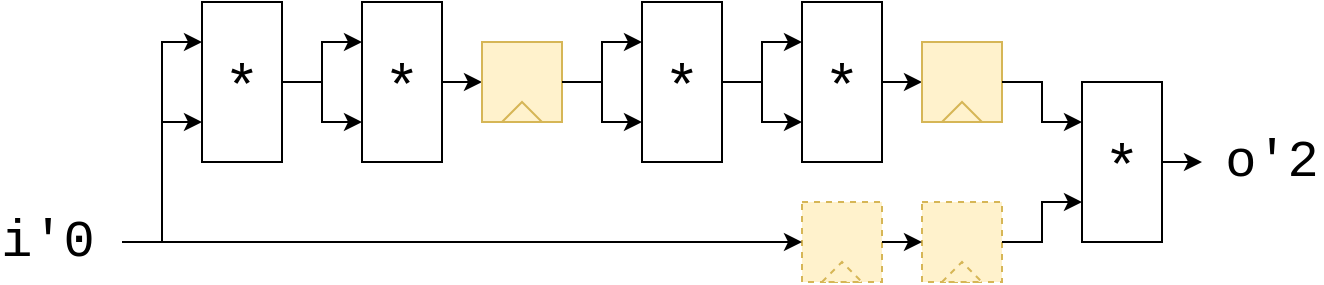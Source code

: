 <mxfile version="21.6.5" type="device">
  <diagram name="Page-1" id="Yar68x_8oxuaXwPMmu-p">
    <mxGraphModel dx="988" dy="1352" grid="1" gridSize="10" guides="1" tooltips="1" connect="1" arrows="1" fold="1" page="1" pageScale="1" pageWidth="827" pageHeight="1169" math="0" shadow="0">
      <root>
        <mxCell id="0" />
        <mxCell id="1" parent="0" />
        <mxCell id="VWYQ_qjpYO13zFyapu7O-1" value="*" style="rounded=0;whiteSpace=wrap;html=1;fontSize=30;" parent="1" vertex="1">
          <mxGeometry x="200" y="560" width="40" height="80" as="geometry" />
        </mxCell>
        <mxCell id="VWYQ_qjpYO13zFyapu7O-5" value="*" style="rounded=0;whiteSpace=wrap;html=1;fontSize=30;" parent="1" vertex="1">
          <mxGeometry x="280" y="560" width="40" height="80" as="geometry" />
        </mxCell>
        <mxCell id="VWYQ_qjpYO13zFyapu7O-6" value="" style="endArrow=classic;html=1;rounded=0;entryX=0;entryY=0.25;entryDx=0;entryDy=0;" parent="1" target="VWYQ_qjpYO13zFyapu7O-5" edge="1">
          <mxGeometry width="50" height="50" relative="1" as="geometry">
            <mxPoint x="240" y="600" as="sourcePoint" />
            <mxPoint x="310" y="570" as="targetPoint" />
            <Array as="points">
              <mxPoint x="260" y="600" />
              <mxPoint x="260" y="580" />
            </Array>
          </mxGeometry>
        </mxCell>
        <mxCell id="VWYQ_qjpYO13zFyapu7O-7" value="" style="endArrow=classic;html=1;rounded=0;entryX=0;entryY=0.75;entryDx=0;entryDy=0;" parent="1" target="VWYQ_qjpYO13zFyapu7O-5" edge="1">
          <mxGeometry width="50" height="50" relative="1" as="geometry">
            <mxPoint x="260" y="600" as="sourcePoint" />
            <mxPoint x="310" y="570" as="targetPoint" />
            <Array as="points">
              <mxPoint x="260" y="620" />
            </Array>
          </mxGeometry>
        </mxCell>
        <mxCell id="VWYQ_qjpYO13zFyapu7O-11" value="" style="endArrow=classic;html=1;rounded=0;exitX=1;exitY=0.5;exitDx=0;exitDy=0;" parent="1" source="VWYQ_qjpYO13zFyapu7O-5" edge="1">
          <mxGeometry width="50" height="50" relative="1" as="geometry">
            <mxPoint x="280" y="630" as="sourcePoint" />
            <mxPoint x="340" y="600" as="targetPoint" />
          </mxGeometry>
        </mxCell>
        <mxCell id="VWYQ_qjpYO13zFyapu7O-14" value="" style="group;fillColor=#fff2cc;strokeColor=#d6b656;" parent="1" vertex="1" connectable="0">
          <mxGeometry x="340" y="580" width="40" height="40" as="geometry" />
        </mxCell>
        <mxCell id="VWYQ_qjpYO13zFyapu7O-12" value="" style="rounded=0;whiteSpace=wrap;html=1;fillColor=#fff2cc;strokeColor=#d6b656;" parent="VWYQ_qjpYO13zFyapu7O-14" vertex="1">
          <mxGeometry width="40" height="40" as="geometry" />
        </mxCell>
        <mxCell id="VWYQ_qjpYO13zFyapu7O-13" value="" style="triangle;whiteSpace=wrap;html=1;rotation=-90;fillColor=#fff2cc;strokeColor=#d6b656;" parent="VWYQ_qjpYO13zFyapu7O-14" vertex="1">
          <mxGeometry x="15" y="25" width="10" height="20" as="geometry" />
        </mxCell>
        <mxCell id="VWYQ_qjpYO13zFyapu7O-15" value="*" style="rounded=0;whiteSpace=wrap;html=1;fontSize=30;" parent="1" vertex="1">
          <mxGeometry x="420" y="560" width="40" height="80" as="geometry" />
        </mxCell>
        <mxCell id="VWYQ_qjpYO13zFyapu7O-16" value="" style="endArrow=classic;html=1;rounded=0;entryX=0;entryY=0.25;entryDx=0;entryDy=0;" parent="1" target="VWYQ_qjpYO13zFyapu7O-15" edge="1">
          <mxGeometry width="50" height="50" relative="1" as="geometry">
            <mxPoint x="380" y="600" as="sourcePoint" />
            <mxPoint x="450" y="570" as="targetPoint" />
            <Array as="points">
              <mxPoint x="400" y="600" />
              <mxPoint x="400" y="580" />
            </Array>
          </mxGeometry>
        </mxCell>
        <mxCell id="VWYQ_qjpYO13zFyapu7O-17" value="" style="endArrow=classic;html=1;rounded=0;entryX=0;entryY=0.75;entryDx=0;entryDy=0;" parent="1" target="VWYQ_qjpYO13zFyapu7O-15" edge="1">
          <mxGeometry width="50" height="50" relative="1" as="geometry">
            <mxPoint x="400" y="600" as="sourcePoint" />
            <mxPoint x="450" y="570" as="targetPoint" />
            <Array as="points">
              <mxPoint x="400" y="620" />
            </Array>
          </mxGeometry>
        </mxCell>
        <mxCell id="VWYQ_qjpYO13zFyapu7O-18" value="*" style="rounded=0;whiteSpace=wrap;html=1;fontSize=30;" parent="1" vertex="1">
          <mxGeometry x="500" y="560" width="40" height="80" as="geometry" />
        </mxCell>
        <mxCell id="VWYQ_qjpYO13zFyapu7O-19" value="" style="endArrow=classic;html=1;rounded=0;entryX=0;entryY=0.25;entryDx=0;entryDy=0;" parent="1" target="VWYQ_qjpYO13zFyapu7O-18" edge="1">
          <mxGeometry width="50" height="50" relative="1" as="geometry">
            <mxPoint x="460" y="600" as="sourcePoint" />
            <mxPoint x="530" y="570" as="targetPoint" />
            <Array as="points">
              <mxPoint x="480" y="600" />
              <mxPoint x="480" y="580" />
            </Array>
          </mxGeometry>
        </mxCell>
        <mxCell id="VWYQ_qjpYO13zFyapu7O-20" value="" style="endArrow=classic;html=1;rounded=0;entryX=0;entryY=0.75;entryDx=0;entryDy=0;" parent="1" target="VWYQ_qjpYO13zFyapu7O-18" edge="1">
          <mxGeometry width="50" height="50" relative="1" as="geometry">
            <mxPoint x="480" y="600" as="sourcePoint" />
            <mxPoint x="530" y="570" as="targetPoint" />
            <Array as="points">
              <mxPoint x="480" y="620" />
            </Array>
          </mxGeometry>
        </mxCell>
        <mxCell id="VWYQ_qjpYO13zFyapu7O-21" value="" style="endArrow=classic;html=1;rounded=0;exitX=1;exitY=0.5;exitDx=0;exitDy=0;" parent="1" source="VWYQ_qjpYO13zFyapu7O-18" edge="1">
          <mxGeometry width="50" height="50" relative="1" as="geometry">
            <mxPoint x="500" y="630" as="sourcePoint" />
            <mxPoint x="560" y="600" as="targetPoint" />
          </mxGeometry>
        </mxCell>
        <mxCell id="VWYQ_qjpYO13zFyapu7O-22" value="" style="group;fillColor=#fff2cc;strokeColor=#d6b656;" parent="1" vertex="1" connectable="0">
          <mxGeometry x="560" y="580" width="40" height="40" as="geometry" />
        </mxCell>
        <mxCell id="VWYQ_qjpYO13zFyapu7O-23" value="" style="rounded=0;whiteSpace=wrap;html=1;fillColor=#fff2cc;strokeColor=#d6b656;" parent="VWYQ_qjpYO13zFyapu7O-22" vertex="1">
          <mxGeometry width="40" height="40" as="geometry" />
        </mxCell>
        <mxCell id="VWYQ_qjpYO13zFyapu7O-24" value="" style="triangle;whiteSpace=wrap;html=1;rotation=-90;fillColor=#fff2cc;strokeColor=#d6b656;" parent="VWYQ_qjpYO13zFyapu7O-22" vertex="1">
          <mxGeometry x="15" y="25" width="10" height="20" as="geometry" />
        </mxCell>
        <mxCell id="VWYQ_qjpYO13zFyapu7O-25" value="*" style="rounded=0;whiteSpace=wrap;html=1;fontSize=30;" parent="1" vertex="1">
          <mxGeometry x="640" y="600" width="40" height="80" as="geometry" />
        </mxCell>
        <mxCell id="VWYQ_qjpYO13zFyapu7O-26" value="" style="endArrow=classic;html=1;rounded=0;entryX=0;entryY=0.25;entryDx=0;entryDy=0;exitX=1;exitY=0.5;exitDx=0;exitDy=0;" parent="1" source="VWYQ_qjpYO13zFyapu7O-23" target="VWYQ_qjpYO13zFyapu7O-25" edge="1">
          <mxGeometry width="50" height="50" relative="1" as="geometry">
            <mxPoint x="620" y="600" as="sourcePoint" />
            <mxPoint x="640" y="620" as="targetPoint" />
            <Array as="points">
              <mxPoint x="620" y="600" />
              <mxPoint x="620" y="620" />
            </Array>
          </mxGeometry>
        </mxCell>
        <mxCell id="VWYQ_qjpYO13zFyapu7O-27" value="" style="group;fillColor=#fff2cc;strokeColor=#d6b656;dashed=1;" parent="1" vertex="1" connectable="0">
          <mxGeometry x="560" y="660" width="40" height="40" as="geometry" />
        </mxCell>
        <mxCell id="VWYQ_qjpYO13zFyapu7O-28" value="" style="rounded=0;whiteSpace=wrap;html=1;fillColor=#fff2cc;strokeColor=#d6b656;dashed=1;" parent="VWYQ_qjpYO13zFyapu7O-27" vertex="1">
          <mxGeometry width="40" height="40" as="geometry" />
        </mxCell>
        <mxCell id="VWYQ_qjpYO13zFyapu7O-29" value="" style="triangle;whiteSpace=wrap;html=1;rotation=-90;fillColor=#fff2cc;strokeColor=#d6b656;dashed=1;" parent="VWYQ_qjpYO13zFyapu7O-27" vertex="1">
          <mxGeometry x="15" y="25" width="10" height="20" as="geometry" />
        </mxCell>
        <mxCell id="VWYQ_qjpYO13zFyapu7O-30" value="" style="group;fillColor=#fff2cc;strokeColor=#d6b656;dashed=1;" parent="1" vertex="1" connectable="0">
          <mxGeometry x="500" y="660" width="40" height="40" as="geometry" />
        </mxCell>
        <mxCell id="VWYQ_qjpYO13zFyapu7O-31" value="" style="rounded=0;whiteSpace=wrap;html=1;fillColor=#fff2cc;strokeColor=#d6b656;dashed=1;" parent="VWYQ_qjpYO13zFyapu7O-30" vertex="1">
          <mxGeometry width="40" height="40" as="geometry" />
        </mxCell>
        <mxCell id="VWYQ_qjpYO13zFyapu7O-32" value="" style="triangle;whiteSpace=wrap;html=1;rotation=-90;fillColor=#fff2cc;strokeColor=#d6b656;dashed=1;" parent="VWYQ_qjpYO13zFyapu7O-30" vertex="1">
          <mxGeometry x="15" y="25" width="10" height="20" as="geometry" />
        </mxCell>
        <mxCell id="VWYQ_qjpYO13zFyapu7O-33" value="" style="endArrow=classic;html=1;rounded=0;exitX=1;exitY=0.5;exitDx=0;exitDy=0;" parent="1" edge="1">
          <mxGeometry width="50" height="50" relative="1" as="geometry">
            <mxPoint x="540" y="680" as="sourcePoint" />
            <mxPoint x="560" y="680" as="targetPoint" />
          </mxGeometry>
        </mxCell>
        <mxCell id="VWYQ_qjpYO13zFyapu7O-34" value="" style="endArrow=classic;html=1;rounded=0;entryX=0;entryY=0.25;entryDx=0;entryDy=0;" parent="1" edge="1">
          <mxGeometry width="50" height="50" relative="1" as="geometry">
            <mxPoint x="600" y="680" as="sourcePoint" />
            <mxPoint x="640" y="660" as="targetPoint" />
            <Array as="points">
              <mxPoint x="620" y="680" />
              <mxPoint x="620" y="660" />
            </Array>
          </mxGeometry>
        </mxCell>
        <mxCell id="VWYQ_qjpYO13zFyapu7O-35" value="" style="endArrow=classic;html=1;rounded=0;" parent="1" edge="1">
          <mxGeometry width="50" height="50" relative="1" as="geometry">
            <mxPoint x="160" y="680" as="sourcePoint" />
            <mxPoint x="500" y="680" as="targetPoint" />
            <Array as="points">
              <mxPoint x="180" y="680" />
            </Array>
          </mxGeometry>
        </mxCell>
        <mxCell id="VWYQ_qjpYO13zFyapu7O-36" value="" style="endArrow=classic;html=1;rounded=0;exitX=1;exitY=0.5;exitDx=0;exitDy=0;" parent="1" edge="1">
          <mxGeometry width="50" height="50" relative="1" as="geometry">
            <mxPoint x="680" y="640" as="sourcePoint" />
            <mxPoint x="700" y="640" as="targetPoint" />
          </mxGeometry>
        </mxCell>
        <mxCell id="VWYQ_qjpYO13zFyapu7O-37" value="" style="endArrow=classic;html=1;rounded=0;" parent="1" edge="1">
          <mxGeometry width="50" height="50" relative="1" as="geometry">
            <mxPoint x="180" y="620" as="sourcePoint" />
            <mxPoint x="200" y="620" as="targetPoint" />
          </mxGeometry>
        </mxCell>
        <mxCell id="VWYQ_qjpYO13zFyapu7O-38" value="" style="endArrow=classic;html=1;rounded=0;" parent="1" edge="1">
          <mxGeometry width="50" height="50" relative="1" as="geometry">
            <mxPoint x="180" y="680" as="sourcePoint" />
            <mxPoint x="200" y="580" as="targetPoint" />
            <Array as="points">
              <mxPoint x="180" y="580" />
            </Array>
          </mxGeometry>
        </mxCell>
        <mxCell id="VWYQ_qjpYO13zFyapu7O-39" value="i&#39;0" style="text;html=1;strokeColor=none;fillColor=none;align=center;verticalAlign=middle;whiteSpace=wrap;rounded=0;fontSize=26;fontFamily=Courier New;" parent="1" vertex="1">
          <mxGeometry x="100" y="670" width="46" height="20" as="geometry" />
        </mxCell>
        <mxCell id="VWYQ_qjpYO13zFyapu7O-40" value="o&#39;2" style="text;html=1;strokeColor=none;fillColor=none;align=center;verticalAlign=middle;whiteSpace=wrap;rounded=0;fontSize=26;fontFamily=Courier New;" parent="1" vertex="1">
          <mxGeometry x="710" y="630" width="50" height="20" as="geometry" />
        </mxCell>
      </root>
    </mxGraphModel>
  </diagram>
</mxfile>
